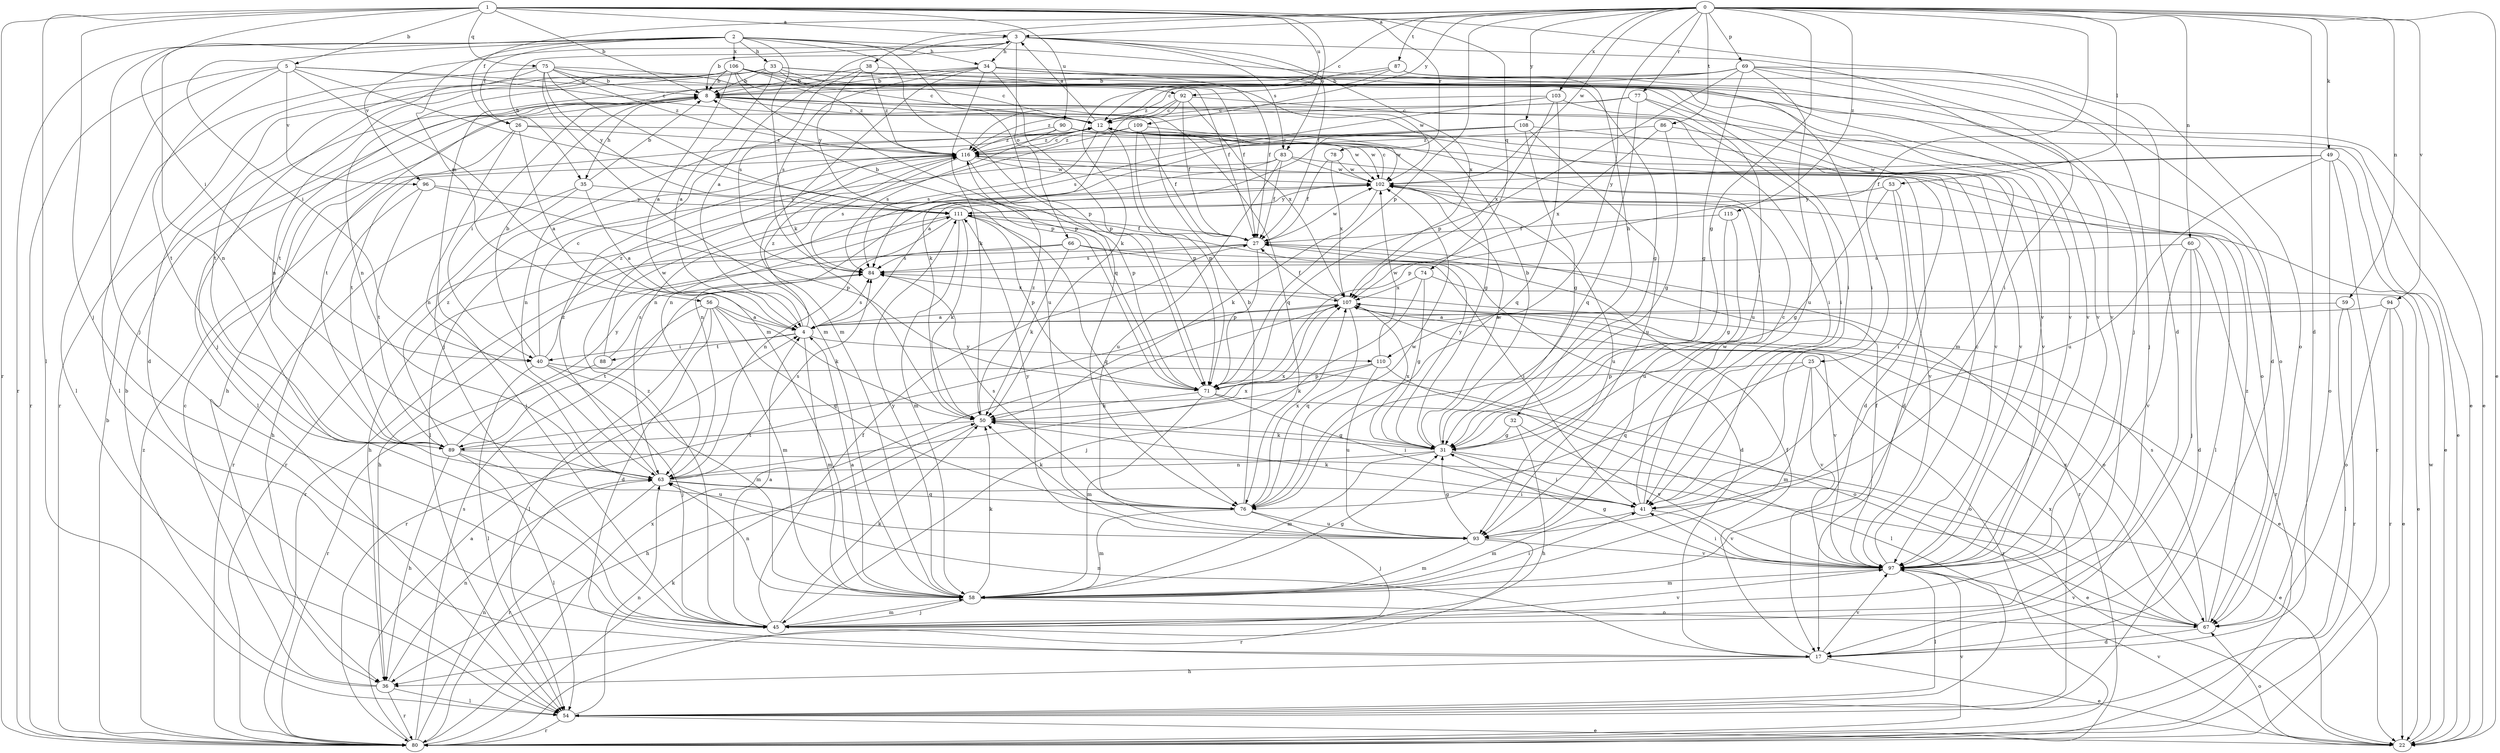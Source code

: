 strict digraph  {
0;
1;
2;
3;
4;
5;
8;
12;
17;
22;
25;
26;
27;
31;
32;
33;
34;
35;
36;
38;
40;
41;
45;
49;
50;
53;
54;
56;
58;
59;
60;
63;
66;
67;
69;
71;
74;
75;
76;
77;
78;
80;
83;
84;
86;
87;
88;
89;
90;
92;
93;
94;
96;
97;
102;
103;
106;
107;
108;
109;
110;
111;
115;
116;
0 -> 3  [label=a];
0 -> 12  [label=c];
0 -> 17  [label=d];
0 -> 22  [label=e];
0 -> 25  [label=f];
0 -> 26  [label=f];
0 -> 31  [label=g];
0 -> 38  [label=i];
0 -> 49  [label=k];
0 -> 53  [label=l];
0 -> 59  [label=n];
0 -> 60  [label=n];
0 -> 69  [label=p];
0 -> 71  [label=p];
0 -> 77  [label=r];
0 -> 86  [label=t];
0 -> 87  [label=t];
0 -> 94  [label=v];
0 -> 102  [label=w];
0 -> 103  [label=x];
0 -> 108  [label=y];
0 -> 109  [label=y];
0 -> 110  [label=y];
0 -> 115  [label=z];
1 -> 3  [label=a];
1 -> 5  [label=b];
1 -> 8  [label=b];
1 -> 17  [label=d];
1 -> 40  [label=i];
1 -> 45  [label=j];
1 -> 54  [label=l];
1 -> 74  [label=q];
1 -> 75  [label=q];
1 -> 78  [label=r];
1 -> 80  [label=r];
1 -> 83  [label=s];
1 -> 90  [label=u];
1 -> 92  [label=u];
2 -> 26  [label=f];
2 -> 32  [label=h];
2 -> 33  [label=h];
2 -> 34  [label=h];
2 -> 40  [label=i];
2 -> 45  [label=j];
2 -> 50  [label=k];
2 -> 56  [label=m];
2 -> 63  [label=n];
2 -> 71  [label=p];
2 -> 76  [label=q];
2 -> 80  [label=r];
2 -> 106  [label=x];
3 -> 8  [label=b];
3 -> 27  [label=f];
3 -> 34  [label=h];
3 -> 35  [label=h];
3 -> 45  [label=j];
3 -> 66  [label=o];
3 -> 83  [label=s];
3 -> 96  [label=v];
3 -> 107  [label=x];
4 -> 3  [label=a];
4 -> 40  [label=i];
4 -> 58  [label=m];
4 -> 84  [label=s];
4 -> 88  [label=t];
4 -> 110  [label=y];
4 -> 116  [label=z];
5 -> 12  [label=c];
5 -> 54  [label=l];
5 -> 58  [label=m];
5 -> 71  [label=p];
5 -> 80  [label=r];
5 -> 89  [label=t];
5 -> 92  [label=u];
5 -> 96  [label=v];
8 -> 12  [label=c];
8 -> 35  [label=h];
8 -> 40  [label=i];
8 -> 41  [label=i];
8 -> 54  [label=l];
8 -> 76  [label=q];
8 -> 89  [label=t];
12 -> 3  [label=a];
12 -> 71  [label=p];
12 -> 84  [label=s];
12 -> 97  [label=v];
12 -> 102  [label=w];
12 -> 116  [label=z];
17 -> 22  [label=e];
17 -> 27  [label=f];
17 -> 36  [label=h];
17 -> 63  [label=n];
17 -> 97  [label=v];
22 -> 67  [label=o];
22 -> 97  [label=v];
22 -> 102  [label=w];
25 -> 58  [label=m];
25 -> 71  [label=p];
25 -> 76  [label=q];
25 -> 80  [label=r];
25 -> 97  [label=v];
26 -> 4  [label=a];
26 -> 63  [label=n];
26 -> 67  [label=o];
26 -> 89  [label=t];
26 -> 116  [label=z];
27 -> 8  [label=b];
27 -> 17  [label=d];
27 -> 71  [label=p];
27 -> 80  [label=r];
27 -> 84  [label=s];
27 -> 102  [label=w];
31 -> 8  [label=b];
31 -> 22  [label=e];
31 -> 41  [label=i];
31 -> 50  [label=k];
31 -> 58  [label=m];
31 -> 63  [label=n];
31 -> 102  [label=w];
31 -> 107  [label=x];
31 -> 111  [label=y];
32 -> 31  [label=g];
32 -> 36  [label=h];
32 -> 97  [label=v];
33 -> 4  [label=a];
33 -> 8  [label=b];
33 -> 12  [label=c];
33 -> 17  [label=d];
33 -> 22  [label=e];
33 -> 63  [label=n];
33 -> 97  [label=v];
33 -> 102  [label=w];
34 -> 8  [label=b];
34 -> 27  [label=f];
34 -> 31  [label=g];
34 -> 41  [label=i];
34 -> 45  [label=j];
34 -> 50  [label=k];
34 -> 58  [label=m];
34 -> 71  [label=p];
34 -> 84  [label=s];
34 -> 97  [label=v];
35 -> 4  [label=a];
35 -> 8  [label=b];
35 -> 45  [label=j];
35 -> 80  [label=r];
35 -> 111  [label=y];
36 -> 8  [label=b];
36 -> 12  [label=c];
36 -> 54  [label=l];
36 -> 63  [label=n];
36 -> 80  [label=r];
38 -> 8  [label=b];
38 -> 84  [label=s];
38 -> 97  [label=v];
38 -> 111  [label=y];
38 -> 116  [label=z];
40 -> 8  [label=b];
40 -> 12  [label=c];
40 -> 45  [label=j];
40 -> 54  [label=l];
40 -> 58  [label=m];
40 -> 67  [label=o];
40 -> 116  [label=z];
41 -> 12  [label=c];
41 -> 50  [label=k];
41 -> 58  [label=m];
41 -> 97  [label=v];
41 -> 102  [label=w];
45 -> 4  [label=a];
45 -> 27  [label=f];
45 -> 50  [label=k];
45 -> 58  [label=m];
45 -> 97  [label=v];
45 -> 116  [label=z];
49 -> 22  [label=e];
49 -> 67  [label=o];
49 -> 71  [label=p];
49 -> 80  [label=r];
49 -> 93  [label=u];
49 -> 102  [label=w];
50 -> 31  [label=g];
50 -> 36  [label=h];
50 -> 89  [label=t];
50 -> 116  [label=z];
53 -> 31  [label=g];
53 -> 41  [label=i];
53 -> 97  [label=v];
53 -> 111  [label=y];
54 -> 22  [label=e];
54 -> 63  [label=n];
54 -> 80  [label=r];
54 -> 107  [label=x];
56 -> 4  [label=a];
56 -> 17  [label=d];
56 -> 50  [label=k];
56 -> 54  [label=l];
56 -> 58  [label=m];
56 -> 76  [label=q];
56 -> 89  [label=t];
58 -> 4  [label=a];
58 -> 31  [label=g];
58 -> 41  [label=i];
58 -> 45  [label=j];
58 -> 50  [label=k];
58 -> 63  [label=n];
58 -> 67  [label=o];
58 -> 111  [label=y];
59 -> 4  [label=a];
59 -> 54  [label=l];
59 -> 80  [label=r];
60 -> 17  [label=d];
60 -> 45  [label=j];
60 -> 80  [label=r];
60 -> 84  [label=s];
60 -> 97  [label=v];
63 -> 41  [label=i];
63 -> 76  [label=q];
63 -> 80  [label=r];
63 -> 84  [label=s];
63 -> 107  [label=x];
63 -> 116  [label=z];
66 -> 36  [label=h];
66 -> 41  [label=i];
66 -> 50  [label=k];
66 -> 80  [label=r];
66 -> 84  [label=s];
67 -> 17  [label=d];
67 -> 84  [label=s];
67 -> 97  [label=v];
67 -> 107  [label=x];
67 -> 116  [label=z];
69 -> 8  [label=b];
69 -> 31  [label=g];
69 -> 41  [label=i];
69 -> 45  [label=j];
69 -> 67  [label=o];
69 -> 71  [label=p];
69 -> 89  [label=t];
69 -> 93  [label=u];
69 -> 116  [label=z];
71 -> 41  [label=i];
71 -> 50  [label=k];
71 -> 58  [label=m];
71 -> 67  [label=o];
74 -> 22  [label=e];
74 -> 31  [label=g];
74 -> 45  [label=j];
74 -> 107  [label=x];
75 -> 8  [label=b];
75 -> 27  [label=f];
75 -> 41  [label=i];
75 -> 54  [label=l];
75 -> 58  [label=m];
75 -> 89  [label=t];
75 -> 93  [label=u];
75 -> 111  [label=y];
75 -> 116  [label=z];
76 -> 8  [label=b];
76 -> 45  [label=j];
76 -> 50  [label=k];
76 -> 58  [label=m];
76 -> 84  [label=s];
76 -> 93  [label=u];
76 -> 102  [label=w];
76 -> 107  [label=x];
77 -> 12  [label=c];
77 -> 36  [label=h];
77 -> 58  [label=m];
77 -> 76  [label=q];
77 -> 93  [label=u];
78 -> 27  [label=f];
78 -> 102  [label=w];
78 -> 107  [label=x];
80 -> 4  [label=a];
80 -> 8  [label=b];
80 -> 50  [label=k];
80 -> 63  [label=n];
80 -> 84  [label=s];
80 -> 97  [label=v];
80 -> 107  [label=x];
80 -> 116  [label=z];
83 -> 17  [label=d];
83 -> 27  [label=f];
83 -> 54  [label=l];
83 -> 63  [label=n];
83 -> 93  [label=u];
83 -> 102  [label=w];
84 -> 107  [label=x];
86 -> 31  [label=g];
86 -> 97  [label=v];
86 -> 107  [label=x];
86 -> 116  [label=z];
87 -> 8  [label=b];
87 -> 12  [label=c];
87 -> 17  [label=d];
87 -> 50  [label=k];
87 -> 97  [label=v];
88 -> 80  [label=r];
88 -> 84  [label=s];
88 -> 102  [label=w];
89 -> 22  [label=e];
89 -> 36  [label=h];
89 -> 54  [label=l];
89 -> 93  [label=u];
89 -> 107  [label=x];
89 -> 111  [label=y];
89 -> 116  [label=z];
90 -> 22  [label=e];
90 -> 31  [label=g];
90 -> 63  [label=n];
90 -> 84  [label=s];
90 -> 102  [label=w];
90 -> 116  [label=z];
92 -> 12  [label=c];
92 -> 27  [label=f];
92 -> 41  [label=i];
92 -> 50  [label=k];
92 -> 107  [label=x];
92 -> 116  [label=z];
93 -> 31  [label=g];
93 -> 58  [label=m];
93 -> 80  [label=r];
93 -> 97  [label=v];
93 -> 111  [label=y];
94 -> 4  [label=a];
94 -> 22  [label=e];
94 -> 67  [label=o];
94 -> 80  [label=r];
96 -> 36  [label=h];
96 -> 71  [label=p];
96 -> 89  [label=t];
96 -> 111  [label=y];
97 -> 12  [label=c];
97 -> 27  [label=f];
97 -> 31  [label=g];
97 -> 41  [label=i];
97 -> 54  [label=l];
97 -> 58  [label=m];
102 -> 12  [label=c];
102 -> 50  [label=k];
102 -> 54  [label=l];
102 -> 80  [label=r];
102 -> 93  [label=u];
102 -> 111  [label=y];
103 -> 12  [label=c];
103 -> 67  [label=o];
103 -> 76  [label=q];
103 -> 84  [label=s];
103 -> 107  [label=x];
106 -> 4  [label=a];
106 -> 8  [label=b];
106 -> 12  [label=c];
106 -> 22  [label=e];
106 -> 27  [label=f];
106 -> 45  [label=j];
106 -> 63  [label=n];
106 -> 71  [label=p];
106 -> 80  [label=r];
106 -> 97  [label=v];
106 -> 116  [label=z];
107 -> 4  [label=a];
107 -> 22  [label=e];
107 -> 27  [label=f];
107 -> 67  [label=o];
107 -> 76  [label=q];
107 -> 80  [label=r];
107 -> 97  [label=v];
108 -> 4  [label=a];
108 -> 31  [label=g];
108 -> 63  [label=n];
108 -> 93  [label=u];
108 -> 97  [label=v];
108 -> 116  [label=z];
109 -> 27  [label=f];
109 -> 63  [label=n];
109 -> 71  [label=p];
109 -> 102  [label=w];
109 -> 116  [label=z];
110 -> 50  [label=k];
110 -> 54  [label=l];
110 -> 71  [label=p];
110 -> 93  [label=u];
110 -> 102  [label=w];
111 -> 27  [label=f];
111 -> 36  [label=h];
111 -> 50  [label=k];
111 -> 58  [label=m];
111 -> 63  [label=n];
111 -> 71  [label=p];
111 -> 76  [label=q];
115 -> 27  [label=f];
115 -> 31  [label=g];
115 -> 93  [label=u];
116 -> 12  [label=c];
116 -> 17  [label=d];
116 -> 71  [label=p];
116 -> 84  [label=s];
116 -> 102  [label=w];
}
